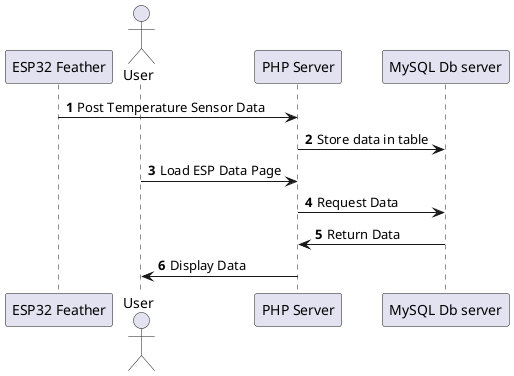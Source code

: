 @startuml
'https://plantuml.com/sequence-diagram

autonumber
participant "ESP32 Feather" as esp
Actor User as User
participant "PHP Server" as PHP
participant "MySQL Db server" as MySQL

esp -> PHP: Post Temperature Sensor Data
PHP -> MySQL: Store data in table

User -> PHP: Load ESP Data Page
PHP -> MySQL: Request Data
MySQL -> PHP: Return Data

PHP -> User: Display Data

@enduml